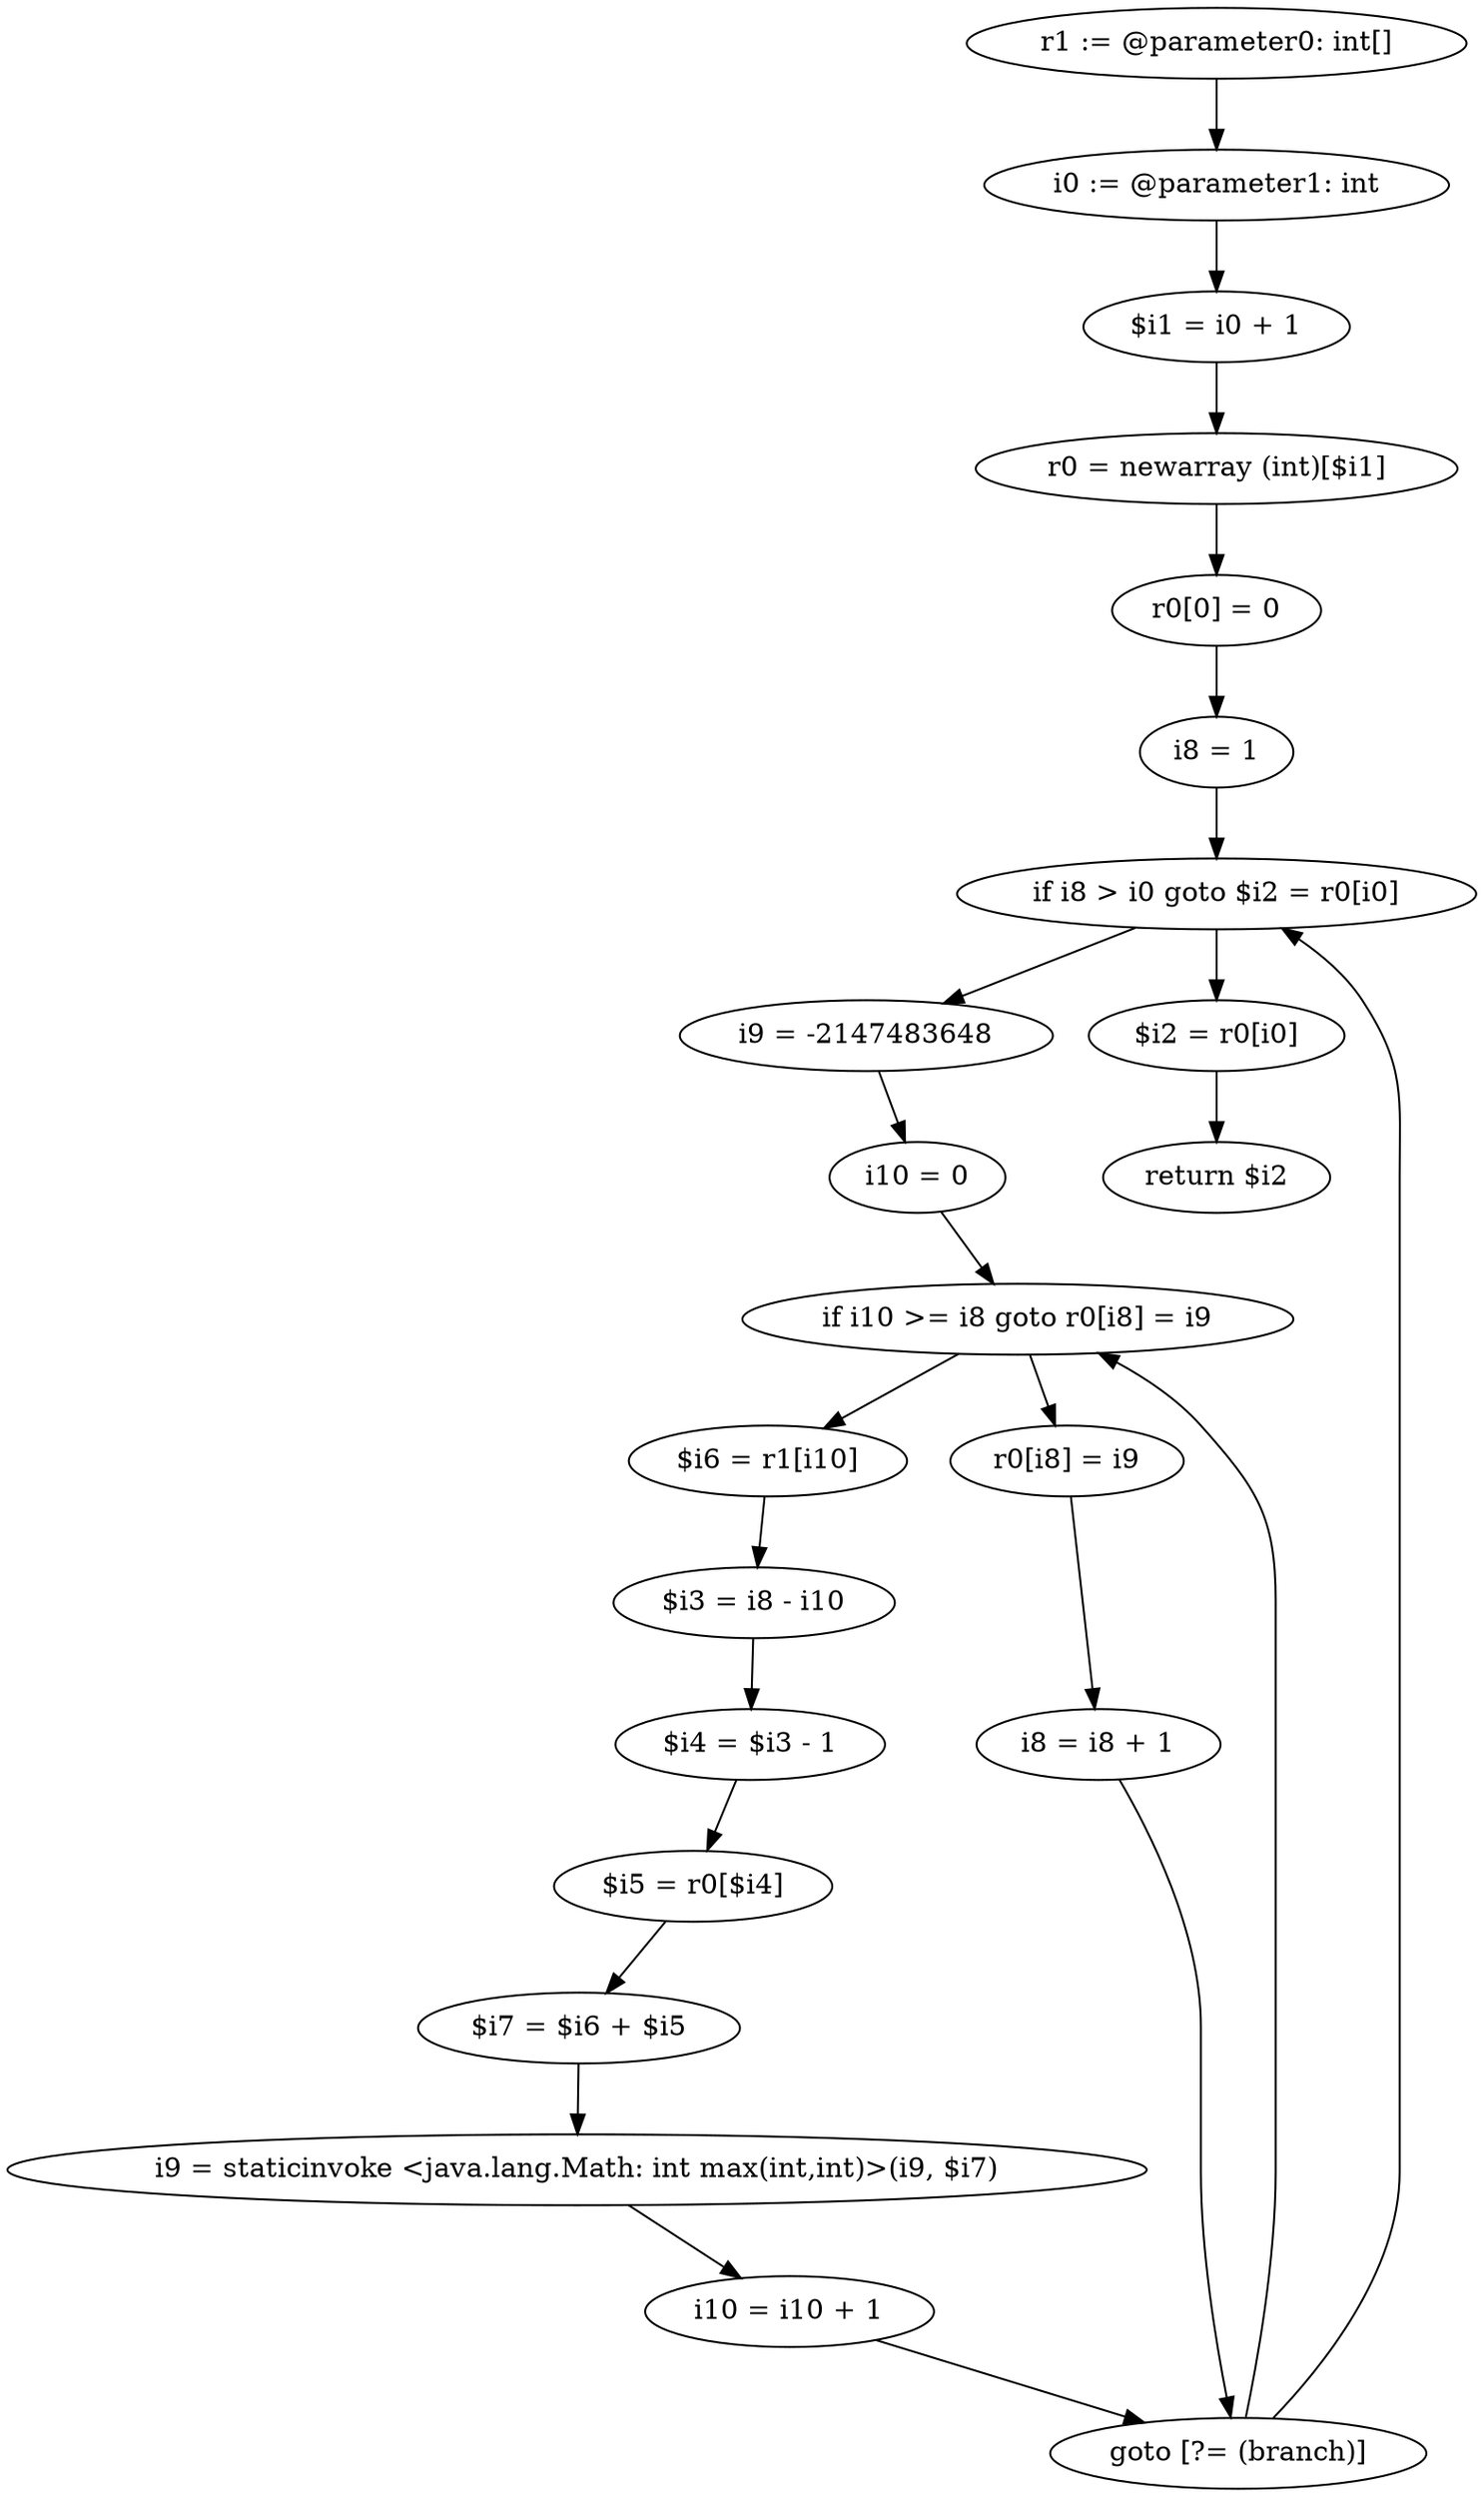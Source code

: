 digraph "unitGraph" {
    "r1 := @parameter0: int[]"
    "i0 := @parameter1: int"
    "$i1 = i0 + 1"
    "r0 = newarray (int)[$i1]"
    "r0[0] = 0"
    "i8 = 1"
    "if i8 > i0 goto $i2 = r0[i0]"
    "i9 = -2147483648"
    "i10 = 0"
    "if i10 >= i8 goto r0[i8] = i9"
    "$i6 = r1[i10]"
    "$i3 = i8 - i10"
    "$i4 = $i3 - 1"
    "$i5 = r0[$i4]"
    "$i7 = $i6 + $i5"
    "i9 = staticinvoke <java.lang.Math: int max(int,int)>(i9, $i7)"
    "i10 = i10 + 1"
    "goto [?= (branch)]"
    "r0[i8] = i9"
    "i8 = i8 + 1"
    "$i2 = r0[i0]"
    "return $i2"
    "r1 := @parameter0: int[]"->"i0 := @parameter1: int";
    "i0 := @parameter1: int"->"$i1 = i0 + 1";
    "$i1 = i0 + 1"->"r0 = newarray (int)[$i1]";
    "r0 = newarray (int)[$i1]"->"r0[0] = 0";
    "r0[0] = 0"->"i8 = 1";
    "i8 = 1"->"if i8 > i0 goto $i2 = r0[i0]";
    "if i8 > i0 goto $i2 = r0[i0]"->"i9 = -2147483648";
    "if i8 > i0 goto $i2 = r0[i0]"->"$i2 = r0[i0]";
    "i9 = -2147483648"->"i10 = 0";
    "i10 = 0"->"if i10 >= i8 goto r0[i8] = i9";
    "if i10 >= i8 goto r0[i8] = i9"->"$i6 = r1[i10]";
    "if i10 >= i8 goto r0[i8] = i9"->"r0[i8] = i9";
    "$i6 = r1[i10]"->"$i3 = i8 - i10";
    "$i3 = i8 - i10"->"$i4 = $i3 - 1";
    "$i4 = $i3 - 1"->"$i5 = r0[$i4]";
    "$i5 = r0[$i4]"->"$i7 = $i6 + $i5";
    "$i7 = $i6 + $i5"->"i9 = staticinvoke <java.lang.Math: int max(int,int)>(i9, $i7)";
    "i9 = staticinvoke <java.lang.Math: int max(int,int)>(i9, $i7)"->"i10 = i10 + 1";
    "i10 = i10 + 1"->"goto [?= (branch)]";
    "goto [?= (branch)]"->"if i10 >= i8 goto r0[i8] = i9";
    "r0[i8] = i9"->"i8 = i8 + 1";
    "i8 = i8 + 1"->"goto [?= (branch)]";
    "goto [?= (branch)]"->"if i8 > i0 goto $i2 = r0[i0]";
    "$i2 = r0[i0]"->"return $i2";
}
